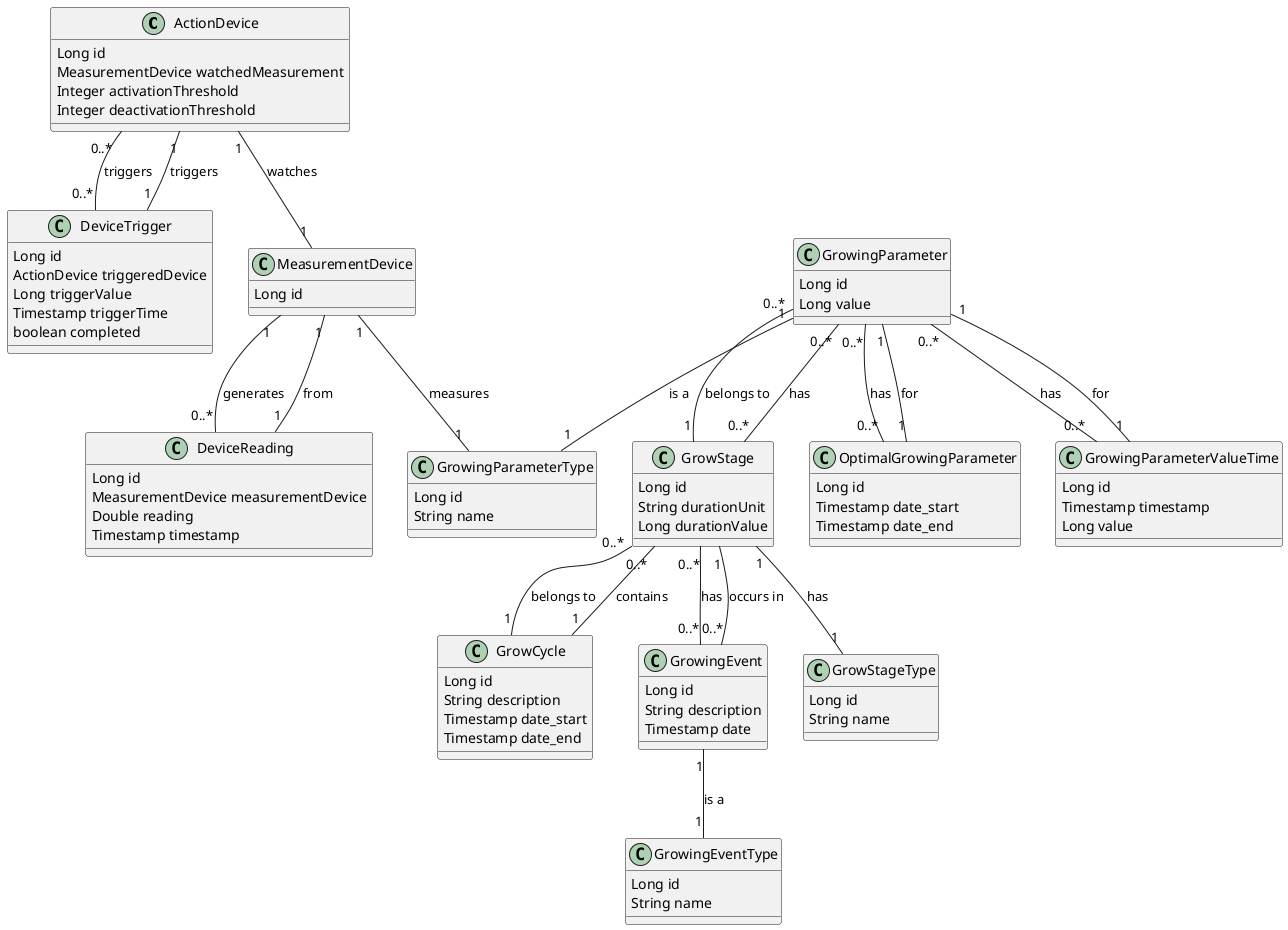 @startuml
class ActionDevice {
    Long id
    MeasurementDevice watchedMeasurement
    Integer activationThreshold
    Integer deactivationThreshold
}

class DeviceReading {
    Long id
    MeasurementDevice measurementDevice
    Double reading
    Timestamp timestamp
}

class DeviceTrigger {
    Long id
    ActionDevice triggeredDevice
    Long triggerValue
    Timestamp triggerTime
    boolean completed
}

class GrowCycle {
    Long id
    String description
    Timestamp date_start
    Timestamp date_end
}

class GrowingEvent {
    Long id
    String description
    Timestamp date
}

class GrowingEventType {
    Long id
    String name
}

class GrowingParameter {
    Long id
    Long value
}

class GrowingParameterType {
    Long id
    String name
}

class GrowStage {
    Long id
    String durationUnit
    Long durationValue
}

class GrowStageType {
    Long id
    String name
}

class MeasurementDevice {
    Long id
}

class OptimalGrowingParameter {
    Long id
    Timestamp date_start
    Timestamp date_end
}

class GrowingParameterValueTime {
    Long id
    Timestamp timestamp
    Long value
}

GrowCycle "1" -- "0..*" GrowStage : contains
GrowStage "1" -- "1" GrowStageType : has
GrowStage "0..*" -- "1" GrowCycle : belongs to
GrowStage "0..*" -- "0..*" GrowingEvent : has
GrowStage "0..*" -- "0..*" GrowingParameter : has
GrowingEvent "1" -- "1" GrowingEventType : is a
GrowingEvent "0..*" -- "1" GrowStage : occurs in
GrowingParameter "1" -- "1" GrowingParameterType : is a
GrowingParameter "0..*" -- "0..*" GrowingParameterValueTime : has
GrowingParameter "0..*" -- "0..*" OptimalGrowingParameter : has
GrowingParameter "0..*" -- "1" GrowStage : belongs to
MeasurementDevice "1" -- "1" GrowingParameterType : measures
ActionDevice "1" -- "1" MeasurementDevice : watches
DeviceReading "1" -- "1" MeasurementDevice : from
DeviceTrigger "1" -- "1" ActionDevice : triggers
OptimalGrowingParameter "1" -- "1" GrowingParameter : for
GrowingParameterValueTime "1" -- "1" GrowingParameter : for

MeasurementDevice "1" -- "0..*" DeviceReading : generates
ActionDevice "0..*" -- "0..*" DeviceTrigger : triggers
@enduml